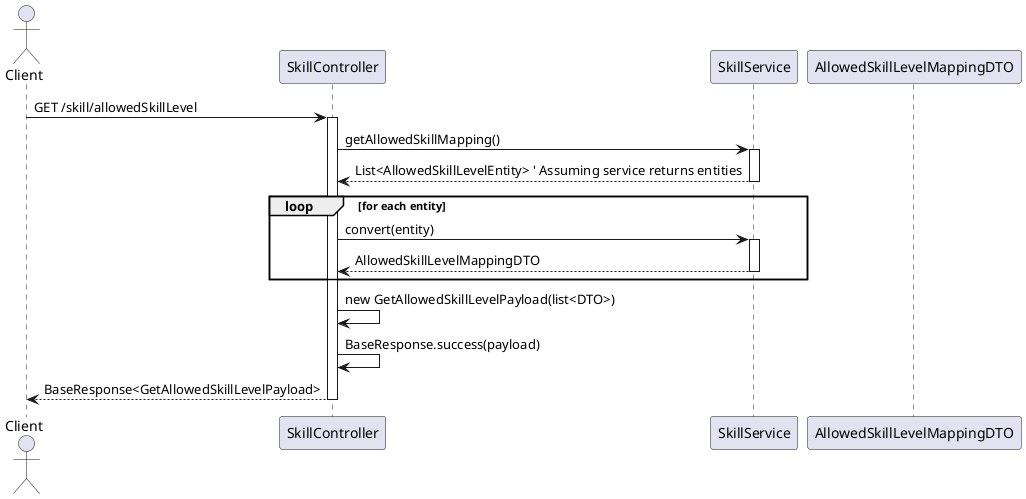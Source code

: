 @startuml
actor Client
participant SkillController
participant SkillService
participant AllowedSkillLevelMappingDTO

Client -> SkillController: GET /skill/allowedSkillLevel
activate SkillController
SkillController -> SkillService: getAllowedSkillMapping()
activate SkillService
SkillService --> SkillController: List<AllowedSkillLevelEntity> ' Assuming service returns entities
deactivate SkillService
loop for each entity
  SkillController -> SkillService: convert(entity)
  activate SkillService
  SkillService --> SkillController: AllowedSkillLevelMappingDTO
  deactivate SkillService
end
SkillController -> SkillController: new GetAllowedSkillLevelPayload(list<DTO>)
SkillController -> SkillController: BaseResponse.success(payload)
SkillController --> Client: BaseResponse<GetAllowedSkillLevelPayload>
deactivate SkillController
@enduml
